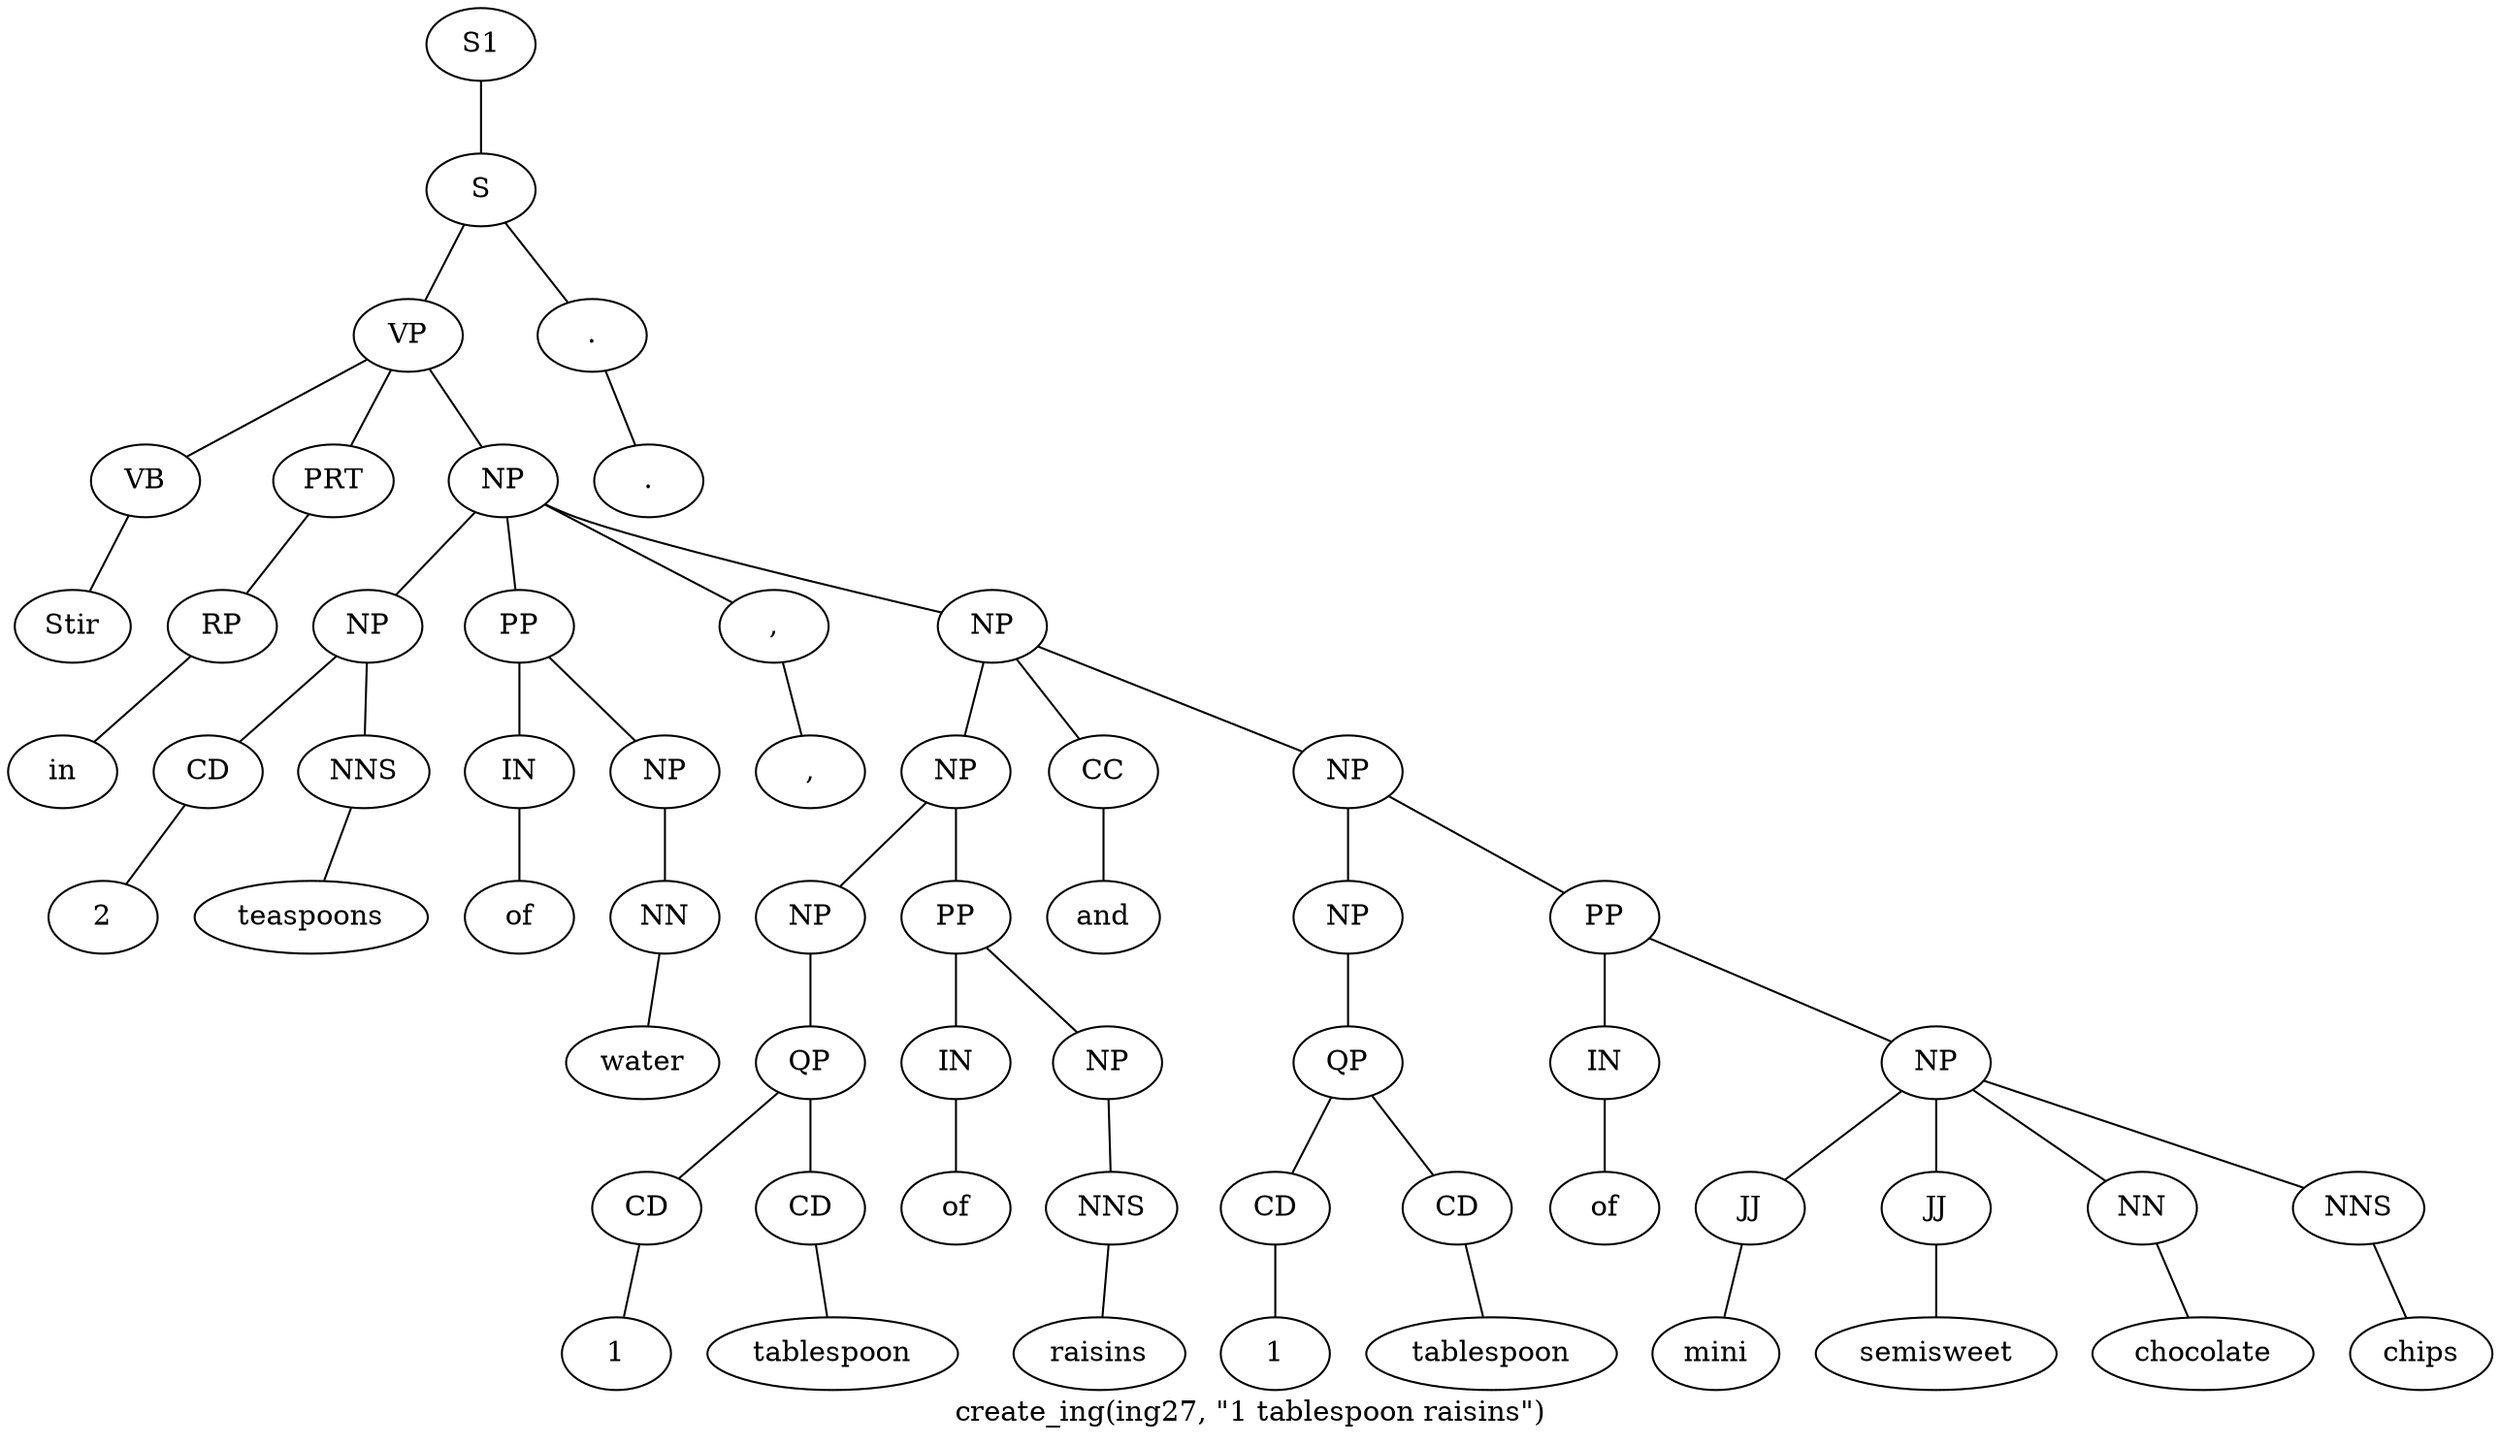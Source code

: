 graph SyntaxGraph {
	label = "create_ing(ing27, \"1 tablespoon raisins\")";
	Node0 [label="S1"];
	Node1 [label="S"];
	Node2 [label="VP"];
	Node3 [label="VB"];
	Node4 [label="Stir"];
	Node5 [label="PRT"];
	Node6 [label="RP"];
	Node7 [label="in"];
	Node8 [label="NP"];
	Node9 [label="NP"];
	Node10 [label="CD"];
	Node11 [label="2"];
	Node12 [label="NNS"];
	Node13 [label="teaspoons"];
	Node14 [label="PP"];
	Node15 [label="IN"];
	Node16 [label="of"];
	Node17 [label="NP"];
	Node18 [label="NN"];
	Node19 [label="water"];
	Node20 [label=","];
	Node21 [label=","];
	Node22 [label="NP"];
	Node23 [label="NP"];
	Node24 [label="NP"];
	Node25 [label="QP"];
	Node26 [label="CD"];
	Node27 [label="1"];
	Node28 [label="CD"];
	Node29 [label="tablespoon"];
	Node30 [label="PP"];
	Node31 [label="IN"];
	Node32 [label="of"];
	Node33 [label="NP"];
	Node34 [label="NNS"];
	Node35 [label="raisins"];
	Node36 [label="CC"];
	Node37 [label="and"];
	Node38 [label="NP"];
	Node39 [label="NP"];
	Node40 [label="QP"];
	Node41 [label="CD"];
	Node42 [label="1"];
	Node43 [label="CD"];
	Node44 [label="tablespoon"];
	Node45 [label="PP"];
	Node46 [label="IN"];
	Node47 [label="of"];
	Node48 [label="NP"];
	Node49 [label="JJ"];
	Node50 [label="mini"];
	Node51 [label="JJ"];
	Node52 [label="semisweet"];
	Node53 [label="NN"];
	Node54 [label="chocolate"];
	Node55 [label="NNS"];
	Node56 [label="chips"];
	Node57 [label="."];
	Node58 [label="."];

	Node0 -- Node1;
	Node1 -- Node2;
	Node1 -- Node57;
	Node2 -- Node3;
	Node2 -- Node5;
	Node2 -- Node8;
	Node3 -- Node4;
	Node5 -- Node6;
	Node6 -- Node7;
	Node8 -- Node9;
	Node8 -- Node14;
	Node8 -- Node20;
	Node8 -- Node22;
	Node9 -- Node10;
	Node9 -- Node12;
	Node10 -- Node11;
	Node12 -- Node13;
	Node14 -- Node15;
	Node14 -- Node17;
	Node15 -- Node16;
	Node17 -- Node18;
	Node18 -- Node19;
	Node20 -- Node21;
	Node22 -- Node23;
	Node22 -- Node36;
	Node22 -- Node38;
	Node23 -- Node24;
	Node23 -- Node30;
	Node24 -- Node25;
	Node25 -- Node26;
	Node25 -- Node28;
	Node26 -- Node27;
	Node28 -- Node29;
	Node30 -- Node31;
	Node30 -- Node33;
	Node31 -- Node32;
	Node33 -- Node34;
	Node34 -- Node35;
	Node36 -- Node37;
	Node38 -- Node39;
	Node38 -- Node45;
	Node39 -- Node40;
	Node40 -- Node41;
	Node40 -- Node43;
	Node41 -- Node42;
	Node43 -- Node44;
	Node45 -- Node46;
	Node45 -- Node48;
	Node46 -- Node47;
	Node48 -- Node49;
	Node48 -- Node51;
	Node48 -- Node53;
	Node48 -- Node55;
	Node49 -- Node50;
	Node51 -- Node52;
	Node53 -- Node54;
	Node55 -- Node56;
	Node57 -- Node58;
}